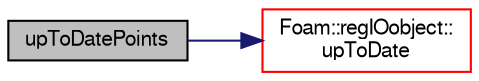 digraph "upToDatePoints"
{
  bgcolor="transparent";
  edge [fontname="FreeSans",fontsize="10",labelfontname="FreeSans",labelfontsize="10"];
  node [fontname="FreeSans",fontsize="10",shape=record];
  rankdir="LR";
  Node6776 [label="upToDatePoints",height=0.2,width=0.4,color="black", fillcolor="grey75", style="filled", fontcolor="black"];
  Node6776 -> Node6777 [color="midnightblue",fontsize="10",style="solid",fontname="FreeSans"];
  Node6777 [label="Foam::regIOobject::\lupToDate",height=0.2,width=0.4,color="red",URL="$a26334.html#a834341077d135a8683a3b809544afe22",tooltip="Return true if up-to-date with respect to given object. "];
}
